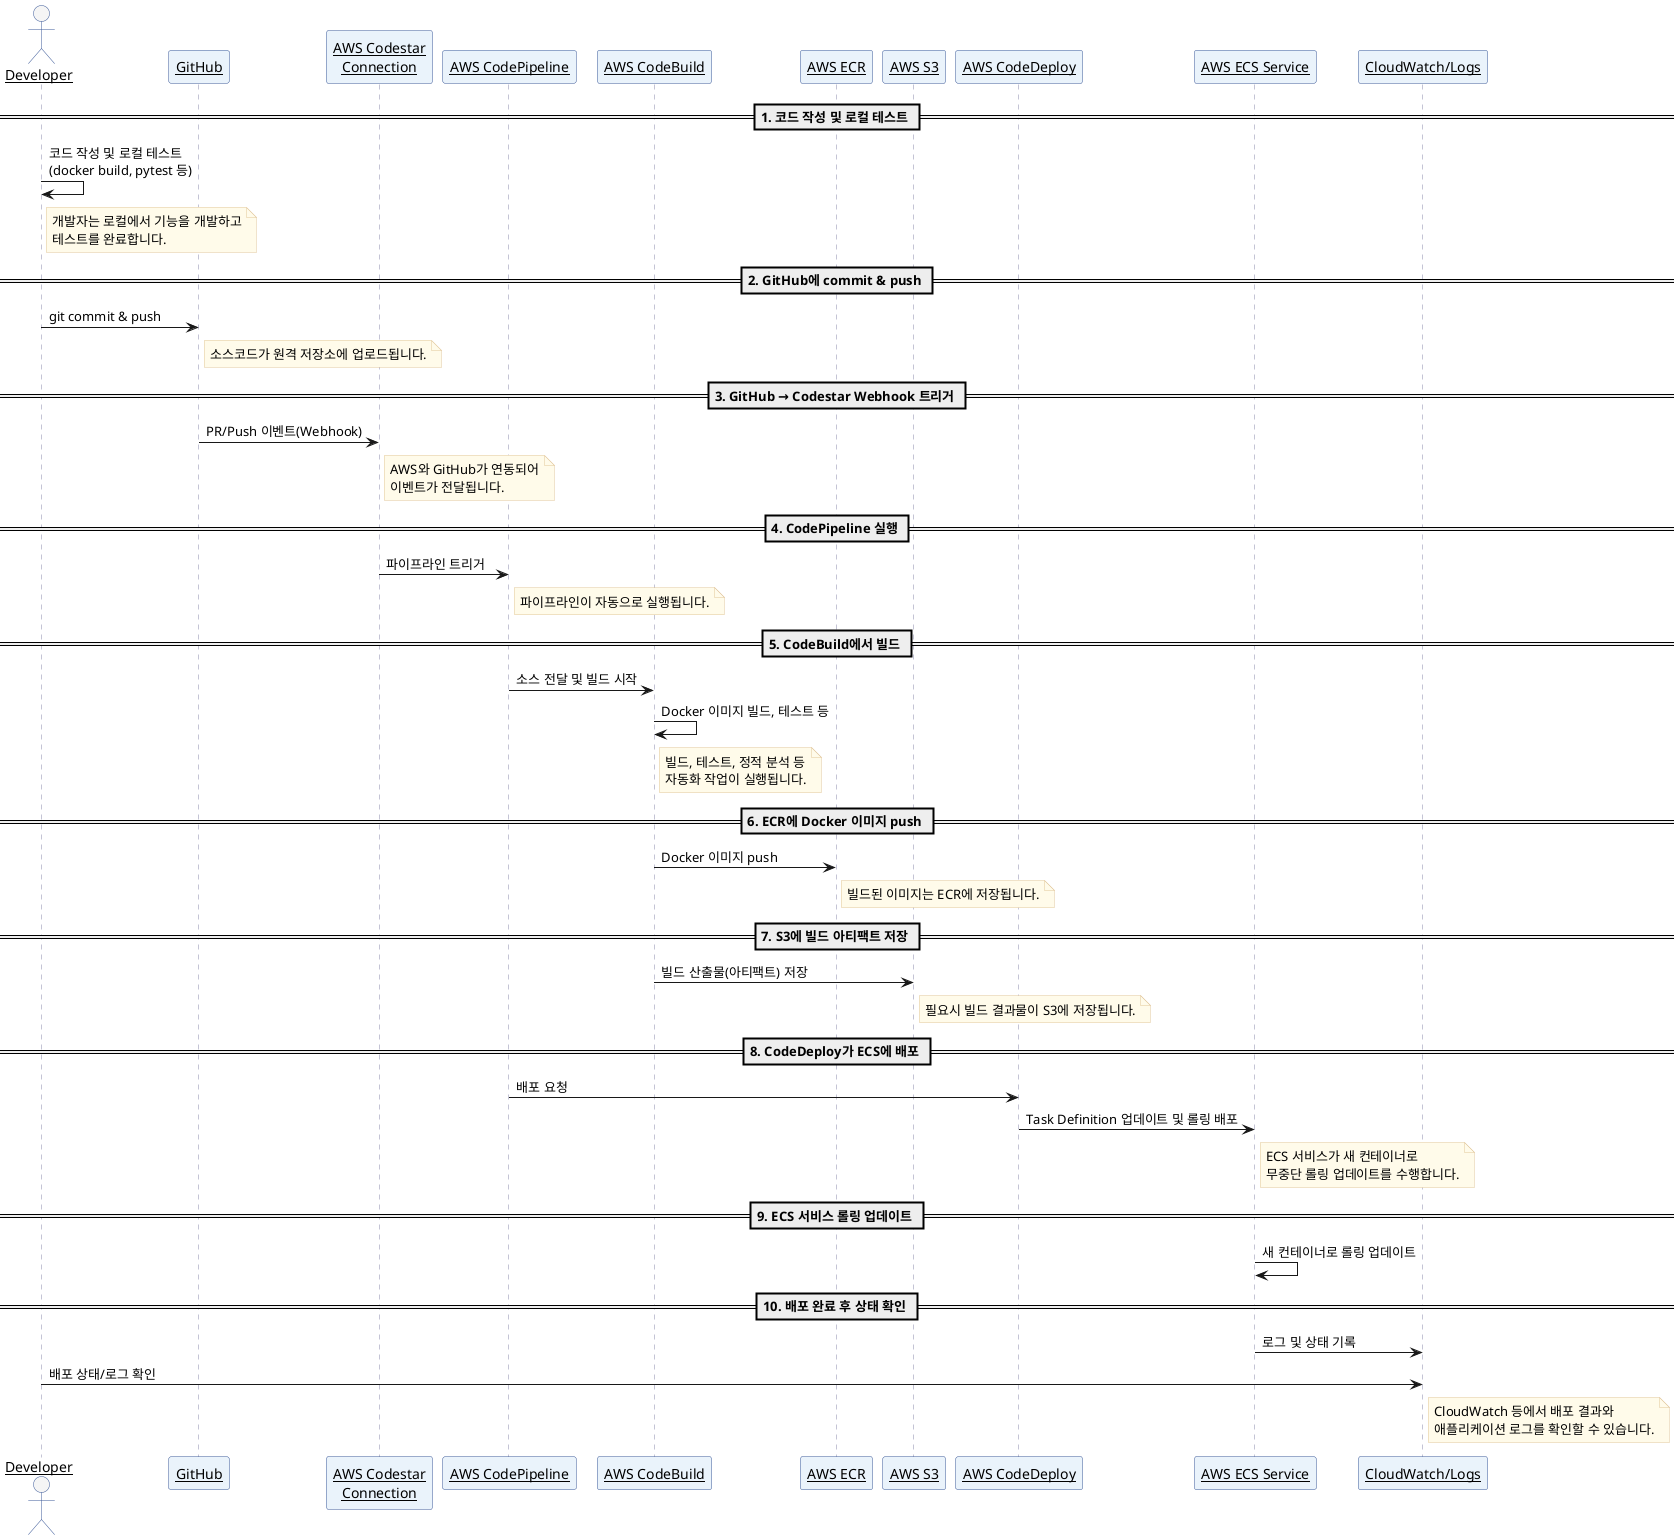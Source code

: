 @startuml
' 스타일 설정
skinparam sequenceParticipant underline
skinparam sequenceLifeLineBorderColor #8888AA
skinparam sequenceLifeLineBackgroundColor #F8F8FF
skinparam sequenceBoxBorderColor #A3C1DA
skinparam sequenceBoxBackgroundColor #F0F6FA
skinparam participantBorderColor #3B5998
skinparam participantBackgroundColor #EAF3FB
skinparam actorBorderColor #3B5998
skinparam actorBackgroundColor #F5F5F5
skinparam noteBackgroundColor #FFFBEA
skinparam noteBorderColor #E1C699

actor Developer as Dev #F5F5F5

participant "GitHub" as github #EAF3FB
participant "AWS Codestar\nConnection" as codestar #EAF3FB
participant "AWS CodePipeline" as pipeline #EAF3FB
participant "AWS CodeBuild" as codebuild #EAF3FB
participant "AWS ECR" as ecr #EAF3FB
participant "AWS S3" as s3 #EAF3FB
participant "AWS CodeDeploy" as codedeploy #EAF3FB
participant "AWS ECS Service" as ecs #EAF3FB
participant "CloudWatch/Logs" as logs #EAF3FB

== 1. 코드 작성 및 로컬 테스트 ==
Dev -> Dev: 코드 작성 및 로컬 테스트\n(docker build, pytest 등)
note right of Dev: 개발자는 로컬에서 기능을 개발하고\n테스트를 완료합니다.

== 2. GitHub에 commit & push ==
Dev -> github: git commit & push
note right of github: 소스코드가 원격 저장소에 업로드됩니다.

== 3. GitHub → Codestar Webhook 트리거 ==
github -> codestar: PR/Push 이벤트(Webhook)
note right of codestar: AWS와 GitHub가 연동되어\n이벤트가 전달됩니다.

== 4. CodePipeline 실행 ==
codestar -> pipeline: 파이프라인 트리거
note right of pipeline: 파이프라인이 자동으로 실행됩니다.

== 5. CodeBuild에서 빌드 ==
pipeline -> codebuild: 소스 전달 및 빌드 시작
codebuild -> codebuild: Docker 이미지 빌드, 테스트 등
note right of codebuild: 빌드, 테스트, 정적 분석 등\n자동화 작업이 실행됩니다.

== 6. ECR에 Docker 이미지 push ==
codebuild -> ecr: Docker 이미지 push
note right of ecr: 빌드된 이미지는 ECR에 저장됩니다.

== 7. S3에 빌드 아티팩트 저장 ==
codebuild -> s3: 빌드 산출물(아티팩트) 저장
note right of s3: 필요시 빌드 결과물이 S3에 저장됩니다.

== 8. CodeDeploy가 ECS에 배포 ==
pipeline -> codedeploy: 배포 요청
codedeploy -> ecs: Task Definition 업데이트 및 롤링 배포
note right of ecs: ECS 서비스가 새 컨테이너로\n무중단 롤링 업데이트를 수행합니다.

== 9. ECS 서비스 롤링 업데이트 ==
ecs -> ecs: 새 컨테이너로 롤링 업데이트

== 10. 배포 완료 후 상태 확인 ==
ecs -> logs: 로그 및 상태 기록
Dev -> logs: 배포 상태/로그 확인
note right of logs: CloudWatch 등에서 배포 결과와\n애플리케이션 로그를 확인할 수 있습니다.

@enduml
